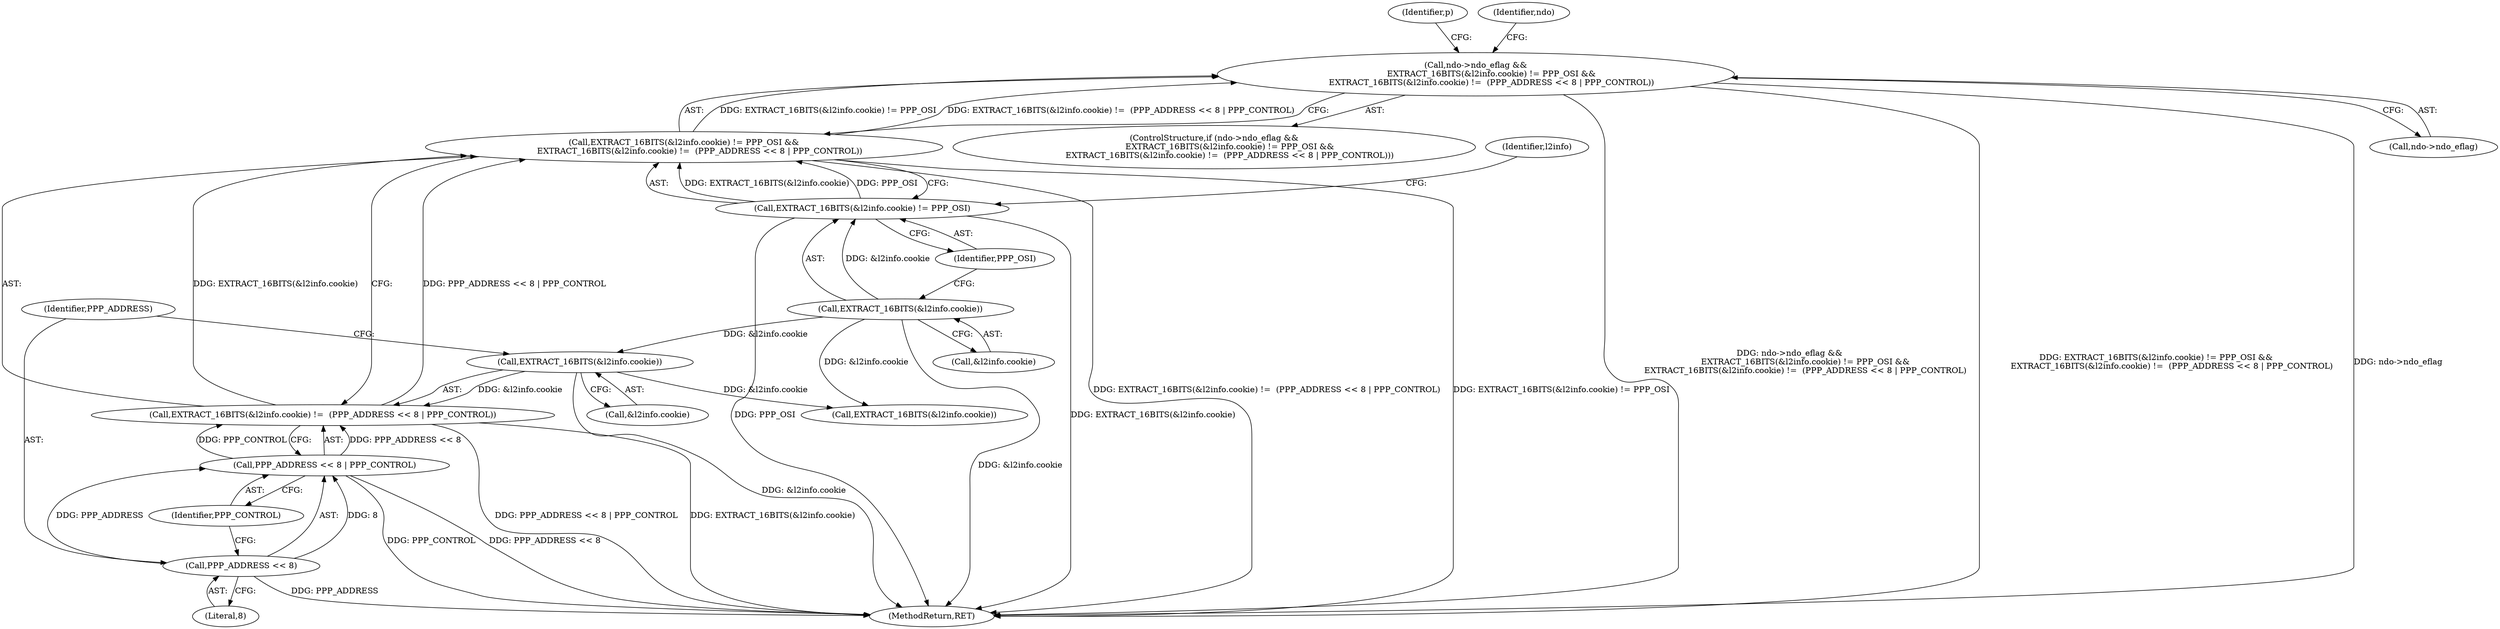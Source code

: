 digraph "0_tcpdump_1dcd10aceabbc03bf571ea32b892c522cbe923de_9@pointer" {
"1000130" [label="(Call,ndo->ndo_eflag &&\n            EXTRACT_16BITS(&l2info.cookie) != PPP_OSI &&\n            EXTRACT_16BITS(&l2info.cookie) !=  (PPP_ADDRESS << 8 | PPP_CONTROL))"];
"1000134" [label="(Call,EXTRACT_16BITS(&l2info.cookie) != PPP_OSI &&\n            EXTRACT_16BITS(&l2info.cookie) !=  (PPP_ADDRESS << 8 | PPP_CONTROL))"];
"1000135" [label="(Call,EXTRACT_16BITS(&l2info.cookie) != PPP_OSI)"];
"1000136" [label="(Call,EXTRACT_16BITS(&l2info.cookie))"];
"1000142" [label="(Call,EXTRACT_16BITS(&l2info.cookie) !=  (PPP_ADDRESS << 8 | PPP_CONTROL))"];
"1000143" [label="(Call,EXTRACT_16BITS(&l2info.cookie))"];
"1000148" [label="(Call,PPP_ADDRESS << 8 | PPP_CONTROL)"];
"1000149" [label="(Call,PPP_ADDRESS << 8)"];
"1000142" [label="(Call,EXTRACT_16BITS(&l2info.cookie) !=  (PPP_ADDRESS << 8 | PPP_CONTROL))"];
"1000130" [label="(Call,ndo->ndo_eflag &&\n            EXTRACT_16BITS(&l2info.cookie) != PPP_OSI &&\n            EXTRACT_16BITS(&l2info.cookie) !=  (PPP_ADDRESS << 8 | PPP_CONTROL))"];
"1000129" [label="(ControlStructure,if (ndo->ndo_eflag &&\n            EXTRACT_16BITS(&l2info.cookie) != PPP_OSI &&\n            EXTRACT_16BITS(&l2info.cookie) !=  (PPP_ADDRESS << 8 | PPP_CONTROL)))"];
"1000149" [label="(Call,PPP_ADDRESS << 8)"];
"1000265" [label="(MethodReturn,RET)"];
"1000235" [label="(Call,EXTRACT_16BITS(&l2info.cookie))"];
"1000162" [label="(Identifier,p)"];
"1000143" [label="(Call,EXTRACT_16BITS(&l2info.cookie))"];
"1000134" [label="(Call,EXTRACT_16BITS(&l2info.cookie) != PPP_OSI &&\n            EXTRACT_16BITS(&l2info.cookie) !=  (PPP_ADDRESS << 8 | PPP_CONTROL))"];
"1000155" [label="(Identifier,ndo)"];
"1000144" [label="(Call,&l2info.cookie)"];
"1000141" [label="(Identifier,PPP_OSI)"];
"1000150" [label="(Identifier,PPP_ADDRESS)"];
"1000135" [label="(Call,EXTRACT_16BITS(&l2info.cookie) != PPP_OSI)"];
"1000136" [label="(Call,EXTRACT_16BITS(&l2info.cookie))"];
"1000152" [label="(Identifier,PPP_CONTROL)"];
"1000131" [label="(Call,ndo->ndo_eflag)"];
"1000137" [label="(Call,&l2info.cookie)"];
"1000146" [label="(Identifier,l2info)"];
"1000148" [label="(Call,PPP_ADDRESS << 8 | PPP_CONTROL)"];
"1000151" [label="(Literal,8)"];
"1000130" -> "1000129"  [label="AST: "];
"1000130" -> "1000131"  [label="CFG: "];
"1000130" -> "1000134"  [label="CFG: "];
"1000131" -> "1000130"  [label="AST: "];
"1000134" -> "1000130"  [label="AST: "];
"1000155" -> "1000130"  [label="CFG: "];
"1000162" -> "1000130"  [label="CFG: "];
"1000130" -> "1000265"  [label="DDG: ndo->ndo_eflag &&\n            EXTRACT_16BITS(&l2info.cookie) != PPP_OSI &&\n            EXTRACT_16BITS(&l2info.cookie) !=  (PPP_ADDRESS << 8 | PPP_CONTROL)"];
"1000130" -> "1000265"  [label="DDG: EXTRACT_16BITS(&l2info.cookie) != PPP_OSI &&\n            EXTRACT_16BITS(&l2info.cookie) !=  (PPP_ADDRESS << 8 | PPP_CONTROL)"];
"1000130" -> "1000265"  [label="DDG: ndo->ndo_eflag"];
"1000134" -> "1000130"  [label="DDG: EXTRACT_16BITS(&l2info.cookie) != PPP_OSI"];
"1000134" -> "1000130"  [label="DDG: EXTRACT_16BITS(&l2info.cookie) !=  (PPP_ADDRESS << 8 | PPP_CONTROL)"];
"1000134" -> "1000135"  [label="CFG: "];
"1000134" -> "1000142"  [label="CFG: "];
"1000135" -> "1000134"  [label="AST: "];
"1000142" -> "1000134"  [label="AST: "];
"1000134" -> "1000265"  [label="DDG: EXTRACT_16BITS(&l2info.cookie) !=  (PPP_ADDRESS << 8 | PPP_CONTROL)"];
"1000134" -> "1000265"  [label="DDG: EXTRACT_16BITS(&l2info.cookie) != PPP_OSI"];
"1000135" -> "1000134"  [label="DDG: EXTRACT_16BITS(&l2info.cookie)"];
"1000135" -> "1000134"  [label="DDG: PPP_OSI"];
"1000142" -> "1000134"  [label="DDG: EXTRACT_16BITS(&l2info.cookie)"];
"1000142" -> "1000134"  [label="DDG: PPP_ADDRESS << 8 | PPP_CONTROL"];
"1000135" -> "1000141"  [label="CFG: "];
"1000136" -> "1000135"  [label="AST: "];
"1000141" -> "1000135"  [label="AST: "];
"1000146" -> "1000135"  [label="CFG: "];
"1000135" -> "1000265"  [label="DDG: PPP_OSI"];
"1000135" -> "1000265"  [label="DDG: EXTRACT_16BITS(&l2info.cookie)"];
"1000136" -> "1000135"  [label="DDG: &l2info.cookie"];
"1000136" -> "1000137"  [label="CFG: "];
"1000137" -> "1000136"  [label="AST: "];
"1000141" -> "1000136"  [label="CFG: "];
"1000136" -> "1000265"  [label="DDG: &l2info.cookie"];
"1000136" -> "1000143"  [label="DDG: &l2info.cookie"];
"1000136" -> "1000235"  [label="DDG: &l2info.cookie"];
"1000142" -> "1000148"  [label="CFG: "];
"1000143" -> "1000142"  [label="AST: "];
"1000148" -> "1000142"  [label="AST: "];
"1000142" -> "1000265"  [label="DDG: PPP_ADDRESS << 8 | PPP_CONTROL"];
"1000142" -> "1000265"  [label="DDG: EXTRACT_16BITS(&l2info.cookie)"];
"1000143" -> "1000142"  [label="DDG: &l2info.cookie"];
"1000148" -> "1000142"  [label="DDG: PPP_ADDRESS << 8"];
"1000148" -> "1000142"  [label="DDG: PPP_CONTROL"];
"1000143" -> "1000144"  [label="CFG: "];
"1000144" -> "1000143"  [label="AST: "];
"1000150" -> "1000143"  [label="CFG: "];
"1000143" -> "1000265"  [label="DDG: &l2info.cookie"];
"1000143" -> "1000235"  [label="DDG: &l2info.cookie"];
"1000148" -> "1000152"  [label="CFG: "];
"1000149" -> "1000148"  [label="AST: "];
"1000152" -> "1000148"  [label="AST: "];
"1000148" -> "1000265"  [label="DDG: PPP_CONTROL"];
"1000148" -> "1000265"  [label="DDG: PPP_ADDRESS << 8"];
"1000149" -> "1000148"  [label="DDG: PPP_ADDRESS"];
"1000149" -> "1000148"  [label="DDG: 8"];
"1000149" -> "1000151"  [label="CFG: "];
"1000150" -> "1000149"  [label="AST: "];
"1000151" -> "1000149"  [label="AST: "];
"1000152" -> "1000149"  [label="CFG: "];
"1000149" -> "1000265"  [label="DDG: PPP_ADDRESS"];
}
